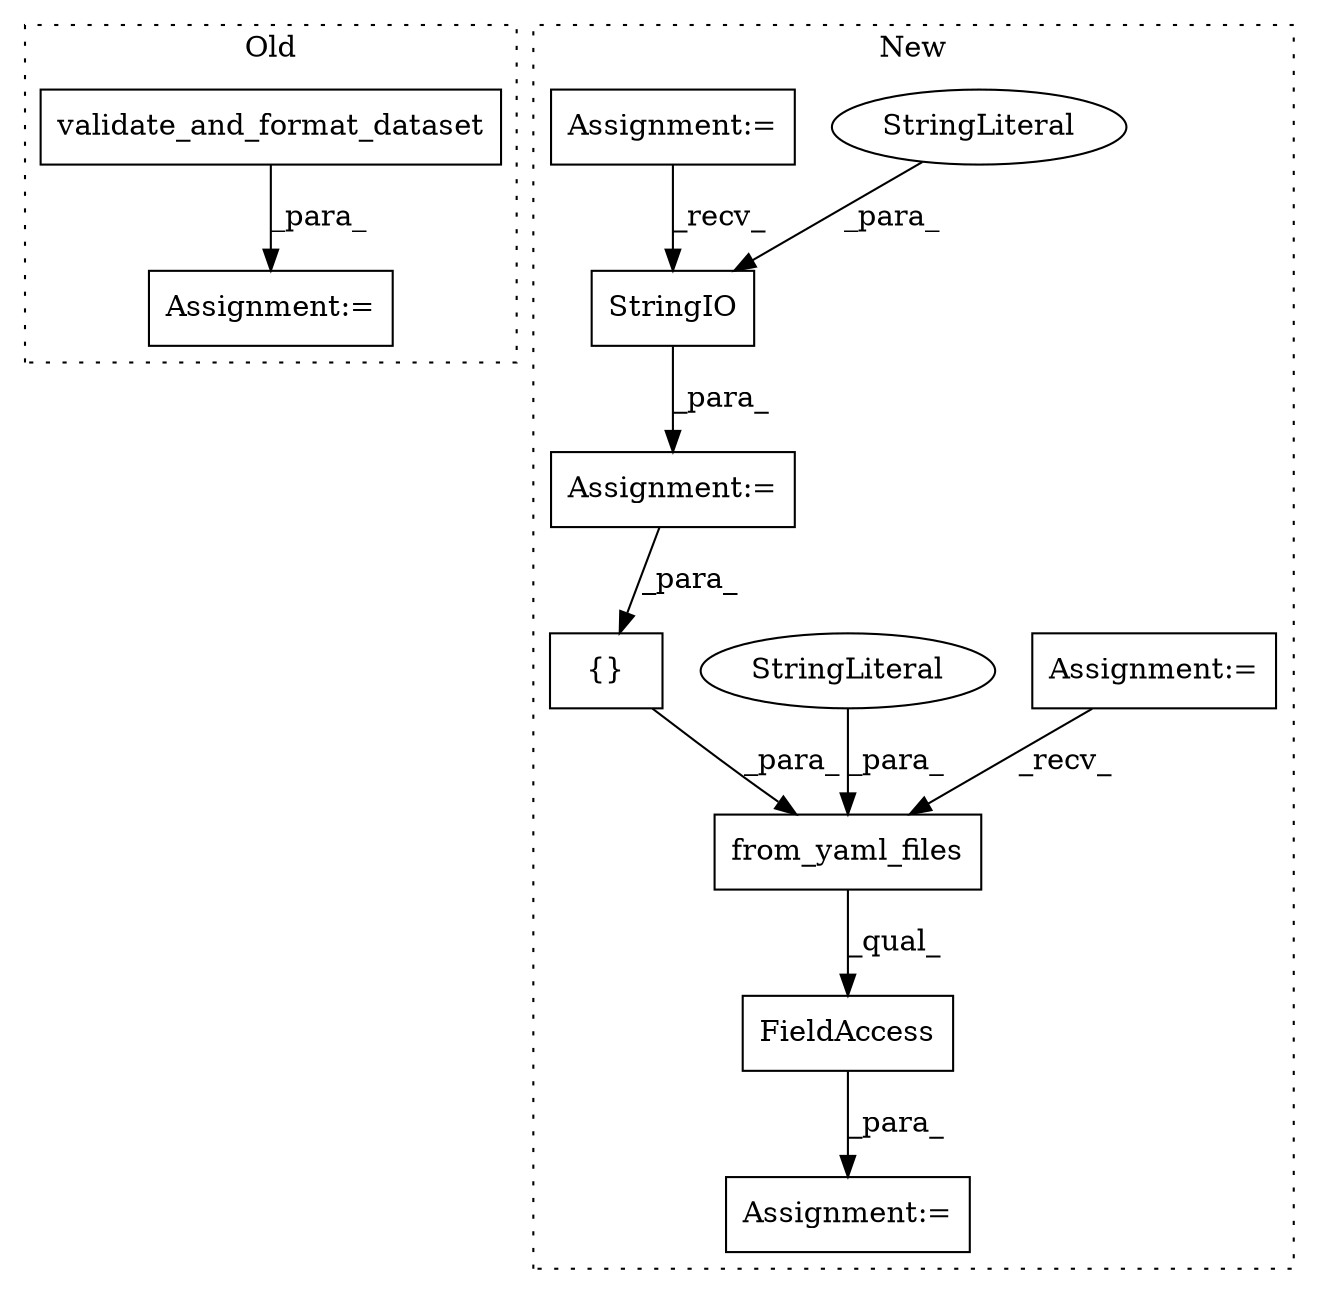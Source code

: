 digraph G {
subgraph cluster0 {
1 [label="validate_and_format_dataset" a="32" s="20014,20049" l="28,1" shape="box"];
11 [label="Assignment:=" a="7" s="20013" l="1" shape="box"];
label = "Old";
style="dotted";
}
subgraph cluster1 {
2 [label="from_yaml_files" a="32" s="23412,23458" l="16,1" shape="box"];
3 [label="{}" a="4" s="23442,23457" l="1,1" shape="box"];
4 [label="FieldAccess" a="22" s="23404" l="60" shape="box"];
5 [label="Assignment:=" a="7" s="22605" l="7" shape="box"];
6 [label="Assignment:=" a="7" s="23048" l="1" shape="box"];
7 [label="StringLiteral" a="45" s="23428" l="4" shape="ellipse"];
8 [label="Assignment:=" a="7" s="23403" l="1" shape="box"];
9 [label="StringIO" a="32" s="23052,23389" l="9,1" shape="box"];
10 [label="StringLiteral" a="45" s="23061" l="328" shape="ellipse"];
12 [label="Assignment:=" a="7" s="22625" l="2" shape="box"];
label = "New";
style="dotted";
}
1 -> 11 [label="_para_"];
2 -> 4 [label="_qual_"];
3 -> 2 [label="_para_"];
4 -> 8 [label="_para_"];
5 -> 2 [label="_recv_"];
6 -> 3 [label="_para_"];
7 -> 2 [label="_para_"];
9 -> 6 [label="_para_"];
10 -> 9 [label="_para_"];
12 -> 9 [label="_recv_"];
}